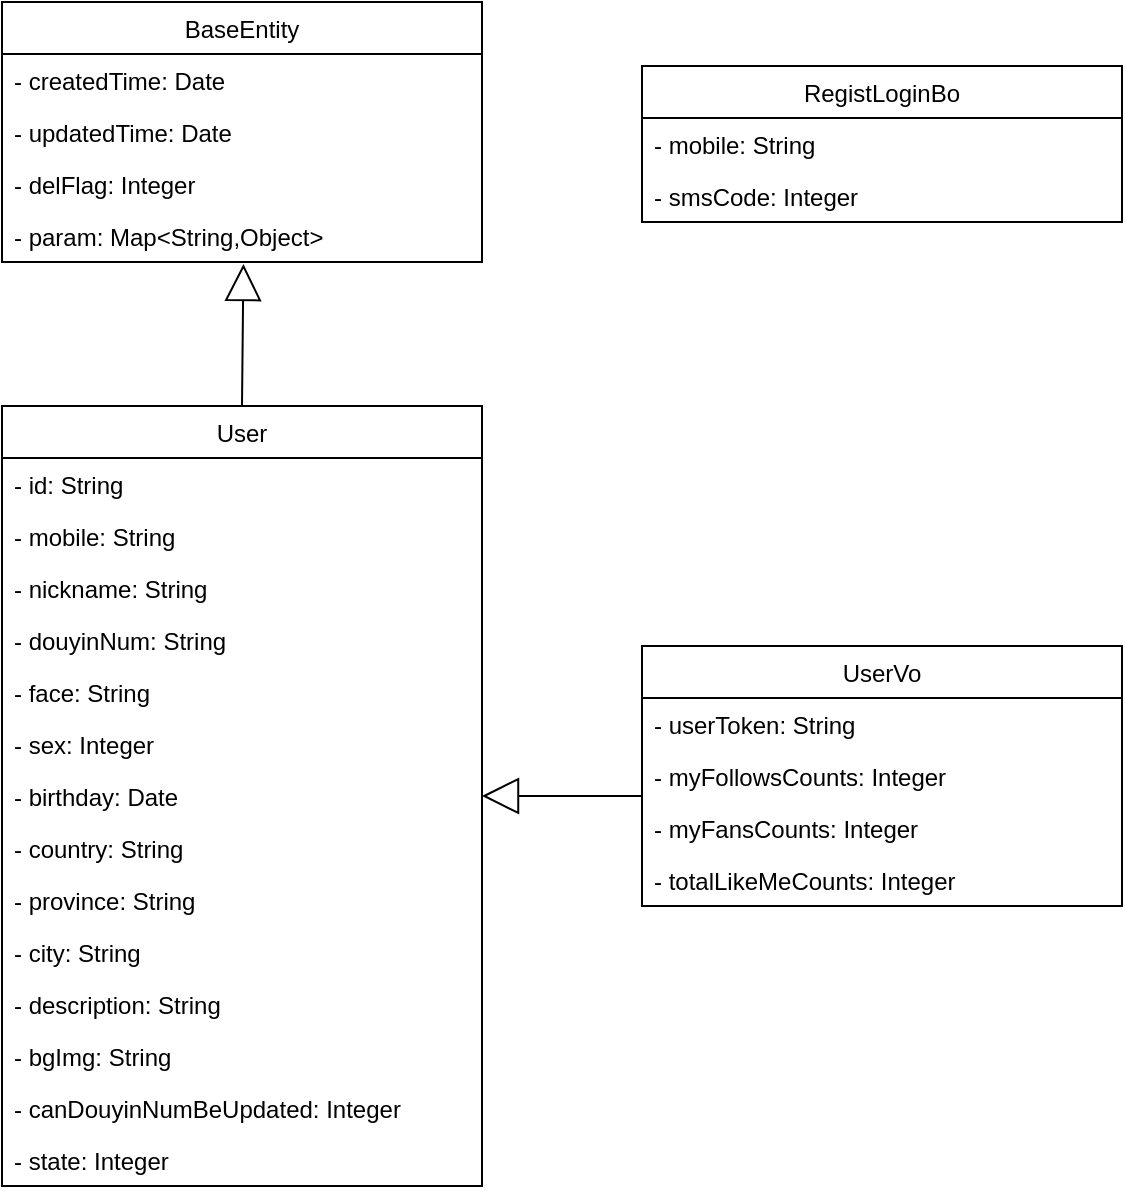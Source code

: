 <mxfile version="20.8.16" type="device" pages="5"><diagram id="6trnKQvndTgTQiXVwocp" name="用户业务模块"><mxGraphModel dx="1036" dy="614" grid="1" gridSize="10" guides="1" tooltips="1" connect="1" arrows="1" fold="1" page="1" pageScale="1" pageWidth="827" pageHeight="1169" math="0" shadow="0"><root><mxCell id="0"/><mxCell id="1" parent="0"/><mxCell id="DoYbatW7ROCuBwXOP-1V-2" value="BaseEntity" style="swimlane;fontStyle=0;childLayout=stackLayout;horizontal=1;startSize=26;fillColor=none;horizontalStack=0;resizeParent=1;resizeParentMax=0;resizeLast=0;collapsible=1;marginBottom=0;" parent="1" vertex="1"><mxGeometry x="120" y="38" width="240" height="130" as="geometry"/></mxCell><mxCell id="DoYbatW7ROCuBwXOP-1V-3" value="- createdTime: Date" style="text;strokeColor=none;fillColor=none;align=left;verticalAlign=top;spacingLeft=4;spacingRight=4;overflow=hidden;rotatable=0;points=[[0,0.5],[1,0.5]];portConstraint=eastwest;" parent="DoYbatW7ROCuBwXOP-1V-2" vertex="1"><mxGeometry y="26" width="240" height="26" as="geometry"/></mxCell><mxCell id="DoYbatW7ROCuBwXOP-1V-4" value="- updatedTime: Date" style="text;strokeColor=none;fillColor=none;align=left;verticalAlign=top;spacingLeft=4;spacingRight=4;overflow=hidden;rotatable=0;points=[[0,0.5],[1,0.5]];portConstraint=eastwest;" parent="DoYbatW7ROCuBwXOP-1V-2" vertex="1"><mxGeometry y="52" width="240" height="26" as="geometry"/></mxCell><mxCell id="DoYbatW7ROCuBwXOP-1V-7" value="- delFlag: Integer" style="text;strokeColor=none;fillColor=none;align=left;verticalAlign=top;spacingLeft=4;spacingRight=4;overflow=hidden;rotatable=0;points=[[0,0.5],[1,0.5]];portConstraint=eastwest;" parent="DoYbatW7ROCuBwXOP-1V-2" vertex="1"><mxGeometry y="78" width="240" height="26" as="geometry"/></mxCell><mxCell id="DoYbatW7ROCuBwXOP-1V-5" value="- param: Map&lt;String,Object&gt;" style="text;strokeColor=none;fillColor=none;align=left;verticalAlign=top;spacingLeft=4;spacingRight=4;overflow=hidden;rotatable=0;points=[[0,0.5],[1,0.5]];portConstraint=eastwest;" parent="DoYbatW7ROCuBwXOP-1V-2" vertex="1"><mxGeometry y="104" width="240" height="26" as="geometry"/></mxCell><mxCell id="DoYbatW7ROCuBwXOP-1V-12" value="User" style="swimlane;fontStyle=0;childLayout=stackLayout;horizontal=1;startSize=26;fillColor=none;horizontalStack=0;resizeParent=1;resizeParentMax=0;resizeLast=0;collapsible=1;marginBottom=0;" parent="1" vertex="1"><mxGeometry x="120" y="240" width="240" height="390" as="geometry"/></mxCell><mxCell id="DoYbatW7ROCuBwXOP-1V-13" value="- id: String" style="text;strokeColor=none;fillColor=none;align=left;verticalAlign=top;spacingLeft=4;spacingRight=4;overflow=hidden;rotatable=0;points=[[0,0.5],[1,0.5]];portConstraint=eastwest;" parent="DoYbatW7ROCuBwXOP-1V-12" vertex="1"><mxGeometry y="26" width="240" height="26" as="geometry"/></mxCell><mxCell id="DoYbatW7ROCuBwXOP-1V-14" value="- mobile: String" style="text;strokeColor=none;fillColor=none;align=left;verticalAlign=top;spacingLeft=4;spacingRight=4;overflow=hidden;rotatable=0;points=[[0,0.5],[1,0.5]];portConstraint=eastwest;" parent="DoYbatW7ROCuBwXOP-1V-12" vertex="1"><mxGeometry y="52" width="240" height="26" as="geometry"/></mxCell><mxCell id="DoYbatW7ROCuBwXOP-1V-15" value="- nickname: String" style="text;strokeColor=none;fillColor=none;align=left;verticalAlign=top;spacingLeft=4;spacingRight=4;overflow=hidden;rotatable=0;points=[[0,0.5],[1,0.5]];portConstraint=eastwest;" parent="DoYbatW7ROCuBwXOP-1V-12" vertex="1"><mxGeometry y="78" width="240" height="26" as="geometry"/></mxCell><mxCell id="DoYbatW7ROCuBwXOP-1V-17" value="- douyinNum: String" style="text;strokeColor=none;fillColor=none;align=left;verticalAlign=top;spacingLeft=4;spacingRight=4;overflow=hidden;rotatable=0;points=[[0,0.5],[1,0.5]];portConstraint=eastwest;" parent="DoYbatW7ROCuBwXOP-1V-12" vertex="1"><mxGeometry y="104" width="240" height="26" as="geometry"/></mxCell><mxCell id="DoYbatW7ROCuBwXOP-1V-18" value="- face: String" style="text;strokeColor=none;fillColor=none;align=left;verticalAlign=top;spacingLeft=4;spacingRight=4;overflow=hidden;rotatable=0;points=[[0,0.5],[1,0.5]];portConstraint=eastwest;" parent="DoYbatW7ROCuBwXOP-1V-12" vertex="1"><mxGeometry y="130" width="240" height="26" as="geometry"/></mxCell><mxCell id="DoYbatW7ROCuBwXOP-1V-19" value="- sex: Integer" style="text;strokeColor=none;fillColor=none;align=left;verticalAlign=top;spacingLeft=4;spacingRight=4;overflow=hidden;rotatable=0;points=[[0,0.5],[1,0.5]];portConstraint=eastwest;" parent="DoYbatW7ROCuBwXOP-1V-12" vertex="1"><mxGeometry y="156" width="240" height="26" as="geometry"/></mxCell><mxCell id="DoYbatW7ROCuBwXOP-1V-16" value="- birthday: Date" style="text;strokeColor=none;fillColor=none;align=left;verticalAlign=top;spacingLeft=4;spacingRight=4;overflow=hidden;rotatable=0;points=[[0,0.5],[1,0.5]];portConstraint=eastwest;" parent="DoYbatW7ROCuBwXOP-1V-12" vertex="1"><mxGeometry y="182" width="240" height="26" as="geometry"/></mxCell><mxCell id="DoYbatW7ROCuBwXOP-1V-20" value="- country: String" style="text;strokeColor=none;fillColor=none;align=left;verticalAlign=top;spacingLeft=4;spacingRight=4;overflow=hidden;rotatable=0;points=[[0,0.5],[1,0.5]];portConstraint=eastwest;" parent="DoYbatW7ROCuBwXOP-1V-12" vertex="1"><mxGeometry y="208" width="240" height="26" as="geometry"/></mxCell><mxCell id="DoYbatW7ROCuBwXOP-1V-21" value="- province: String" style="text;strokeColor=none;fillColor=none;align=left;verticalAlign=top;spacingLeft=4;spacingRight=4;overflow=hidden;rotatable=0;points=[[0,0.5],[1,0.5]];portConstraint=eastwest;" parent="DoYbatW7ROCuBwXOP-1V-12" vertex="1"><mxGeometry y="234" width="240" height="26" as="geometry"/></mxCell><mxCell id="DoYbatW7ROCuBwXOP-1V-22" value="- city: String" style="text;strokeColor=none;fillColor=none;align=left;verticalAlign=top;spacingLeft=4;spacingRight=4;overflow=hidden;rotatable=0;points=[[0,0.5],[1,0.5]];portConstraint=eastwest;" parent="DoYbatW7ROCuBwXOP-1V-12" vertex="1"><mxGeometry y="260" width="240" height="26" as="geometry"/></mxCell><mxCell id="DoYbatW7ROCuBwXOP-1V-23" value="- description: String" style="text;strokeColor=none;fillColor=none;align=left;verticalAlign=top;spacingLeft=4;spacingRight=4;overflow=hidden;rotatable=0;points=[[0,0.5],[1,0.5]];portConstraint=eastwest;" parent="DoYbatW7ROCuBwXOP-1V-12" vertex="1"><mxGeometry y="286" width="240" height="26" as="geometry"/></mxCell><mxCell id="DoYbatW7ROCuBwXOP-1V-24" value="- bgImg: String" style="text;strokeColor=none;fillColor=none;align=left;verticalAlign=top;spacingLeft=4;spacingRight=4;overflow=hidden;rotatable=0;points=[[0,0.5],[1,0.5]];portConstraint=eastwest;" parent="DoYbatW7ROCuBwXOP-1V-12" vertex="1"><mxGeometry y="312" width="240" height="26" as="geometry"/></mxCell><mxCell id="DoYbatW7ROCuBwXOP-1V-25" value="- canDouyinNumBeUpdated: Integer" style="text;strokeColor=none;fillColor=none;align=left;verticalAlign=top;spacingLeft=4;spacingRight=4;overflow=hidden;rotatable=0;points=[[0,0.5],[1,0.5]];portConstraint=eastwest;" parent="DoYbatW7ROCuBwXOP-1V-12" vertex="1"><mxGeometry y="338" width="240" height="26" as="geometry"/></mxCell><mxCell id="DoYbatW7ROCuBwXOP-1V-26" value="- state: Integer" style="text;strokeColor=none;fillColor=none;align=left;verticalAlign=top;spacingLeft=4;spacingRight=4;overflow=hidden;rotatable=0;points=[[0,0.5],[1,0.5]];portConstraint=eastwest;" parent="DoYbatW7ROCuBwXOP-1V-12" vertex="1"><mxGeometry y="364" width="240" height="26" as="geometry"/></mxCell><mxCell id="DoYbatW7ROCuBwXOP-1V-27" value="" style="endArrow=block;endSize=16;endFill=0;html=1;rounded=0;exitX=0.5;exitY=0;exitDx=0;exitDy=0;entryX=0.503;entryY=1.038;entryDx=0;entryDy=0;entryPerimeter=0;" parent="1" source="DoYbatW7ROCuBwXOP-1V-12" target="DoYbatW7ROCuBwXOP-1V-5" edge="1"><mxGeometry width="160" relative="1" as="geometry"><mxPoint x="370" y="230" as="sourcePoint"/><mxPoint x="240" y="200" as="targetPoint"/></mxGeometry></mxCell><mxCell id="DoYbatW7ROCuBwXOP-1V-29" value="UserVo" style="swimlane;fontStyle=0;childLayout=stackLayout;horizontal=1;startSize=26;fillColor=none;horizontalStack=0;resizeParent=1;resizeParentMax=0;resizeLast=0;collapsible=1;marginBottom=0;" parent="1" vertex="1"><mxGeometry x="440" y="360" width="240" height="130" as="geometry"/></mxCell><mxCell id="DoYbatW7ROCuBwXOP-1V-30" value="- userToken: String" style="text;strokeColor=none;fillColor=none;align=left;verticalAlign=top;spacingLeft=4;spacingRight=4;overflow=hidden;rotatable=0;points=[[0,0.5],[1,0.5]];portConstraint=eastwest;" parent="DoYbatW7ROCuBwXOP-1V-29" vertex="1"><mxGeometry y="26" width="240" height="26" as="geometry"/></mxCell><mxCell id="DoYbatW7ROCuBwXOP-1V-34" value="- myFollowsCounts: Integer" style="text;strokeColor=none;fillColor=none;align=left;verticalAlign=top;spacingLeft=4;spacingRight=4;overflow=hidden;rotatable=0;points=[[0,0.5],[1,0.5]];portConstraint=eastwest;" parent="DoYbatW7ROCuBwXOP-1V-29" vertex="1"><mxGeometry y="52" width="240" height="26" as="geometry"/></mxCell><mxCell id="DoYbatW7ROCuBwXOP-1V-31" value="- myFansCounts: Integer" style="text;strokeColor=none;fillColor=none;align=left;verticalAlign=top;spacingLeft=4;spacingRight=4;overflow=hidden;rotatable=0;points=[[0,0.5],[1,0.5]];portConstraint=eastwest;" parent="DoYbatW7ROCuBwXOP-1V-29" vertex="1"><mxGeometry y="78" width="240" height="26" as="geometry"/></mxCell><mxCell id="DoYbatW7ROCuBwXOP-1V-35" value="- totalLikeMeCounts: Integer" style="text;strokeColor=none;fillColor=none;align=left;verticalAlign=top;spacingLeft=4;spacingRight=4;overflow=hidden;rotatable=0;points=[[0,0.5],[1,0.5]];portConstraint=eastwest;" parent="DoYbatW7ROCuBwXOP-1V-29" vertex="1"><mxGeometry y="104" width="240" height="26" as="geometry"/></mxCell><mxCell id="DoYbatW7ROCuBwXOP-1V-36" value="" style="endArrow=block;endSize=16;endFill=0;html=1;rounded=0;entryX=1;entryY=0.5;entryDx=0;entryDy=0;" parent="1" target="DoYbatW7ROCuBwXOP-1V-16" edge="1"><mxGeometry width="160" relative="1" as="geometry"><mxPoint x="440" y="435" as="sourcePoint"/><mxPoint x="250.72" y="170.988" as="targetPoint"/></mxGeometry></mxCell><mxCell id="DoYbatW7ROCuBwXOP-1V-37" value="RegistLoginBo" style="swimlane;fontStyle=0;childLayout=stackLayout;horizontal=1;startSize=26;fillColor=none;horizontalStack=0;resizeParent=1;resizeParentMax=0;resizeLast=0;collapsible=1;marginBottom=0;" parent="1" vertex="1"><mxGeometry x="440" y="70" width="240" height="78" as="geometry"/></mxCell><mxCell id="DoYbatW7ROCuBwXOP-1V-38" value="- mobile: String" style="text;strokeColor=none;fillColor=none;align=left;verticalAlign=top;spacingLeft=4;spacingRight=4;overflow=hidden;rotatable=0;points=[[0,0.5],[1,0.5]];portConstraint=eastwest;" parent="DoYbatW7ROCuBwXOP-1V-37" vertex="1"><mxGeometry y="26" width="240" height="26" as="geometry"/></mxCell><mxCell id="DoYbatW7ROCuBwXOP-1V-39" value="- smsCode: Integer" style="text;strokeColor=none;fillColor=none;align=left;verticalAlign=top;spacingLeft=4;spacingRight=4;overflow=hidden;rotatable=0;points=[[0,0.5],[1,0.5]];portConstraint=eastwest;" parent="DoYbatW7ROCuBwXOP-1V-37" vertex="1"><mxGeometry y="52" width="240" height="26" as="geometry"/></mxCell></root></mxGraphModel></diagram><diagram id="sjwNmpAi6h-d8uwdI7KK" name="短视频业务模块"><mxGraphModel dx="1036" dy="614" grid="1" gridSize="10" guides="1" tooltips="1" connect="1" arrows="1" fold="1" page="1" pageScale="1" pageWidth="827" pageHeight="1169" math="0" shadow="0"><root><mxCell id="0"/><mxCell id="1" parent="0"/><mxCell id="6IxFLl8UQOMOgzFqO6AW-1" value="BaseEntity" style="swimlane;fontStyle=0;childLayout=stackLayout;horizontal=1;startSize=26;fillColor=none;horizontalStack=0;resizeParent=1;resizeParentMax=0;resizeLast=0;collapsible=1;marginBottom=0;" vertex="1" parent="1"><mxGeometry x="120" y="80" width="240" height="130" as="geometry"/></mxCell><mxCell id="6IxFLl8UQOMOgzFqO6AW-2" value="- createdTime: Date" style="text;strokeColor=none;fillColor=none;align=left;verticalAlign=top;spacingLeft=4;spacingRight=4;overflow=hidden;rotatable=0;points=[[0,0.5],[1,0.5]];portConstraint=eastwest;" vertex="1" parent="6IxFLl8UQOMOgzFqO6AW-1"><mxGeometry y="26" width="240" height="26" as="geometry"/></mxCell><mxCell id="6IxFLl8UQOMOgzFqO6AW-3" value="- updatedTime: Date" style="text;strokeColor=none;fillColor=none;align=left;verticalAlign=top;spacingLeft=4;spacingRight=4;overflow=hidden;rotatable=0;points=[[0,0.5],[1,0.5]];portConstraint=eastwest;" vertex="1" parent="6IxFLl8UQOMOgzFqO6AW-1"><mxGeometry y="52" width="240" height="26" as="geometry"/></mxCell><mxCell id="6IxFLl8UQOMOgzFqO6AW-4" value="- delFlag: Integer" style="text;strokeColor=none;fillColor=none;align=left;verticalAlign=top;spacingLeft=4;spacingRight=4;overflow=hidden;rotatable=0;points=[[0,0.5],[1,0.5]];portConstraint=eastwest;" vertex="1" parent="6IxFLl8UQOMOgzFqO6AW-1"><mxGeometry y="78" width="240" height="26" as="geometry"/></mxCell><mxCell id="6IxFLl8UQOMOgzFqO6AW-5" value="- param: Map&lt;String,Object&gt;" style="text;strokeColor=none;fillColor=none;align=left;verticalAlign=top;spacingLeft=4;spacingRight=4;overflow=hidden;rotatable=0;points=[[0,0.5],[1,0.5]];portConstraint=eastwest;" vertex="1" parent="6IxFLl8UQOMOgzFqO6AW-1"><mxGeometry y="104" width="240" height="26" as="geometry"/></mxCell><mxCell id="mhapu47ZIC7yBXGLXR6W-1" value="Vlog" style="swimlane;fontStyle=0;childLayout=stackLayout;horizontal=1;startSize=26;fillColor=none;horizontalStack=0;resizeParent=1;resizeParentMax=0;resizeLast=0;collapsible=1;marginBottom=0;" vertex="1" parent="1"><mxGeometry x="120" y="276" width="240" height="312" as="geometry"/></mxCell><mxCell id="mhapu47ZIC7yBXGLXR6W-2" value="- id: String" style="text;strokeColor=none;fillColor=none;align=left;verticalAlign=top;spacingLeft=4;spacingRight=4;overflow=hidden;rotatable=0;points=[[0,0.5],[1,0.5]];portConstraint=eastwest;" vertex="1" parent="mhapu47ZIC7yBXGLXR6W-1"><mxGeometry y="26" width="240" height="26" as="geometry"/></mxCell><mxCell id="mhapu47ZIC7yBXGLXR6W-3" value="- vlogerId: String" style="text;strokeColor=none;fillColor=none;align=left;verticalAlign=top;spacingLeft=4;spacingRight=4;overflow=hidden;rotatable=0;points=[[0,0.5],[1,0.5]];portConstraint=eastwest;" vertex="1" parent="mhapu47ZIC7yBXGLXR6W-1"><mxGeometry y="52" width="240" height="26" as="geometry"/></mxCell><mxCell id="mhapu47ZIC7yBXGLXR6W-4" value="- url: String" style="text;strokeColor=none;fillColor=none;align=left;verticalAlign=top;spacingLeft=4;spacingRight=4;overflow=hidden;rotatable=0;points=[[0,0.5],[1,0.5]];portConstraint=eastwest;" vertex="1" parent="mhapu47ZIC7yBXGLXR6W-1"><mxGeometry y="78" width="240" height="26" as="geometry"/></mxCell><mxCell id="mhapu47ZIC7yBXGLXR6W-5" value="- cover: String" style="text;strokeColor=none;fillColor=none;align=left;verticalAlign=top;spacingLeft=4;spacingRight=4;overflow=hidden;rotatable=0;points=[[0,0.5],[1,0.5]];portConstraint=eastwest;" vertex="1" parent="mhapu47ZIC7yBXGLXR6W-1"><mxGeometry y="104" width="240" height="26" as="geometry"/></mxCell><mxCell id="mhapu47ZIC7yBXGLXR6W-6" value="- title: String" style="text;strokeColor=none;fillColor=none;align=left;verticalAlign=top;spacingLeft=4;spacingRight=4;overflow=hidden;rotatable=0;points=[[0,0.5],[1,0.5]];portConstraint=eastwest;" vertex="1" parent="mhapu47ZIC7yBXGLXR6W-1"><mxGeometry y="130" width="240" height="26" as="geometry"/></mxCell><mxCell id="mhapu47ZIC7yBXGLXR6W-7" value="- width: Integer" style="text;strokeColor=none;fillColor=none;align=left;verticalAlign=top;spacingLeft=4;spacingRight=4;overflow=hidden;rotatable=0;points=[[0,0.5],[1,0.5]];portConstraint=eastwest;" vertex="1" parent="mhapu47ZIC7yBXGLXR6W-1"><mxGeometry y="156" width="240" height="26" as="geometry"/></mxCell><mxCell id="mhapu47ZIC7yBXGLXR6W-8" value="- height: Integer" style="text;strokeColor=none;fillColor=none;align=left;verticalAlign=top;spacingLeft=4;spacingRight=4;overflow=hidden;rotatable=0;points=[[0,0.5],[1,0.5]];portConstraint=eastwest;" vertex="1" parent="mhapu47ZIC7yBXGLXR6W-1"><mxGeometry y="182" width="240" height="26" as="geometry"/></mxCell><mxCell id="mhapu47ZIC7yBXGLXR6W-9" value="- likeCounts: Integer" style="text;strokeColor=none;fillColor=none;align=left;verticalAlign=top;spacingLeft=4;spacingRight=4;overflow=hidden;rotatable=0;points=[[0,0.5],[1,0.5]];portConstraint=eastwest;" vertex="1" parent="mhapu47ZIC7yBXGLXR6W-1"><mxGeometry y="208" width="240" height="26" as="geometry"/></mxCell><mxCell id="mhapu47ZIC7yBXGLXR6W-10" value="- commentsCounts: Integer" style="text;strokeColor=none;fillColor=none;align=left;verticalAlign=top;spacingLeft=4;spacingRight=4;overflow=hidden;rotatable=0;points=[[0,0.5],[1,0.5]];portConstraint=eastwest;" vertex="1" parent="mhapu47ZIC7yBXGLXR6W-1"><mxGeometry y="234" width="240" height="26" as="geometry"/></mxCell><mxCell id="mhapu47ZIC7yBXGLXR6W-11" value="- isPrivate: Integer" style="text;strokeColor=none;fillColor=none;align=left;verticalAlign=top;spacingLeft=4;spacingRight=4;overflow=hidden;rotatable=0;points=[[0,0.5],[1,0.5]];portConstraint=eastwest;" vertex="1" parent="mhapu47ZIC7yBXGLXR6W-1"><mxGeometry y="260" width="240" height="26" as="geometry"/></mxCell><mxCell id="mhapu47ZIC7yBXGLXR6W-15" value="- state: Integer" style="text;strokeColor=none;fillColor=none;align=left;verticalAlign=top;spacingLeft=4;spacingRight=4;overflow=hidden;rotatable=0;points=[[0,0.5],[1,0.5]];portConstraint=eastwest;" vertex="1" parent="mhapu47ZIC7yBXGLXR6W-1"><mxGeometry y="286" width="240" height="26" as="geometry"/></mxCell><mxCell id="Cz3eQqgQfN_6u40G0FEY-1" value="MyLikedVlog" style="swimlane;fontStyle=0;childLayout=stackLayout;horizontal=1;startSize=26;fillColor=none;horizontalStack=0;resizeParent=1;resizeParentMax=0;resizeLast=0;collapsible=1;marginBottom=0;" vertex="1" parent="1"><mxGeometry x="440" y="80" width="240" height="104" as="geometry"/></mxCell><mxCell id="Cz3eQqgQfN_6u40G0FEY-2" value="- id: String" style="text;strokeColor=none;fillColor=none;align=left;verticalAlign=top;spacingLeft=4;spacingRight=4;overflow=hidden;rotatable=0;points=[[0,0.5],[1,0.5]];portConstraint=eastwest;" vertex="1" parent="Cz3eQqgQfN_6u40G0FEY-1"><mxGeometry y="26" width="240" height="26" as="geometry"/></mxCell><mxCell id="Cz3eQqgQfN_6u40G0FEY-3" value="- userId: String" style="text;strokeColor=none;fillColor=none;align=left;verticalAlign=top;spacingLeft=4;spacingRight=4;overflow=hidden;rotatable=0;points=[[0,0.5],[1,0.5]];portConstraint=eastwest;" vertex="1" parent="Cz3eQqgQfN_6u40G0FEY-1"><mxGeometry y="52" width="240" height="26" as="geometry"/></mxCell><mxCell id="Cz3eQqgQfN_6u40G0FEY-4" value="- vlogId: String" style="text;strokeColor=none;fillColor=none;align=left;verticalAlign=top;spacingLeft=4;spacingRight=4;overflow=hidden;rotatable=0;points=[[0,0.5],[1,0.5]];portConstraint=eastwest;" vertex="1" parent="Cz3eQqgQfN_6u40G0FEY-1"><mxGeometry y="78" width="240" height="26" as="geometry"/></mxCell><mxCell id="Cz3eQqgQfN_6u40G0FEY-6" value="VlogVo" style="swimlane;fontStyle=0;childLayout=stackLayout;horizontal=1;startSize=26;fillColor=none;horizontalStack=0;resizeParent=1;resizeParentMax=0;resizeLast=0;collapsible=1;marginBottom=0;" vertex="1" parent="1"><mxGeometry x="440" y="432" width="240" height="156" as="geometry"/></mxCell><mxCell id="Cz3eQqgQfN_6u40G0FEY-8" value="- vlogerFace: String" style="text;strokeColor=none;fillColor=none;align=left;verticalAlign=top;spacingLeft=4;spacingRight=4;overflow=hidden;rotatable=0;points=[[0,0.5],[1,0.5]];portConstraint=eastwest;" vertex="1" parent="Cz3eQqgQfN_6u40G0FEY-6"><mxGeometry y="26" width="240" height="26" as="geometry"/></mxCell><mxCell id="Cz3eQqgQfN_6u40G0FEY-19" value="- vlogerName: String" style="text;strokeColor=none;fillColor=none;align=left;verticalAlign=top;spacingLeft=4;spacingRight=4;overflow=hidden;rotatable=0;points=[[0,0.5],[1,0.5]];portConstraint=eastwest;" vertex="1" parent="Cz3eQqgQfN_6u40G0FEY-6"><mxGeometry y="52" width="240" height="26" as="geometry"/></mxCell><mxCell id="Cz3eQqgQfN_6u40G0FEY-18" value="- isPlay: boolean" style="text;strokeColor=none;fillColor=none;align=left;verticalAlign=top;spacingLeft=4;spacingRight=4;overflow=hidden;rotatable=0;points=[[0,0.5],[1,0.5]];portConstraint=eastwest;" vertex="1" parent="Cz3eQqgQfN_6u40G0FEY-6"><mxGeometry y="78" width="240" height="26" as="geometry"/></mxCell><mxCell id="Cz3eQqgQfN_6u40G0FEY-20" value="- doIFollowVloger: boolean" style="text;strokeColor=none;fillColor=none;align=left;verticalAlign=top;spacingLeft=4;spacingRight=4;overflow=hidden;rotatable=0;points=[[0,0.5],[1,0.5]];portConstraint=eastwest;" vertex="1" parent="Cz3eQqgQfN_6u40G0FEY-6"><mxGeometry y="104" width="240" height="26" as="geometry"/></mxCell><mxCell id="Cz3eQqgQfN_6u40G0FEY-21" value="- doILikeThisVlog: boolean" style="text;strokeColor=none;fillColor=none;align=left;verticalAlign=top;spacingLeft=4;spacingRight=4;overflow=hidden;rotatable=0;points=[[0,0.5],[1,0.5]];portConstraint=eastwest;" vertex="1" parent="Cz3eQqgQfN_6u40G0FEY-6"><mxGeometry y="130" width="240" height="26" as="geometry"/></mxCell><mxCell id="Cz3eQqgQfN_6u40G0FEY-22" value="VlogerVo" style="swimlane;fontStyle=0;childLayout=stackLayout;horizontal=1;startSize=26;fillColor=none;horizontalStack=0;resizeParent=1;resizeParentMax=0;resizeLast=0;collapsible=1;marginBottom=0;" vertex="1" parent="1"><mxGeometry x="440" y="282" width="240" height="130" as="geometry"/></mxCell><mxCell id="Cz3eQqgQfN_6u40G0FEY-23" value="- vlogerId: String" style="text;strokeColor=none;fillColor=none;align=left;verticalAlign=top;spacingLeft=4;spacingRight=4;overflow=hidden;rotatable=0;points=[[0,0.5],[1,0.5]];portConstraint=eastwest;" vertex="1" parent="Cz3eQqgQfN_6u40G0FEY-22"><mxGeometry y="26" width="240" height="26" as="geometry"/></mxCell><mxCell id="Cz3eQqgQfN_6u40G0FEY-24" value="- nickname: String" style="text;strokeColor=none;fillColor=none;align=left;verticalAlign=top;spacingLeft=4;spacingRight=4;overflow=hidden;rotatable=0;points=[[0,0.5],[1,0.5]];portConstraint=eastwest;" vertex="1" parent="Cz3eQqgQfN_6u40G0FEY-22"><mxGeometry y="52" width="240" height="26" as="geometry"/></mxCell><mxCell id="Cz3eQqgQfN_6u40G0FEY-25" value="- face: String" style="text;strokeColor=none;fillColor=none;align=left;verticalAlign=top;spacingLeft=4;spacingRight=4;overflow=hidden;rotatable=0;points=[[0,0.5],[1,0.5]];portConstraint=eastwest;" vertex="1" parent="Cz3eQqgQfN_6u40G0FEY-22"><mxGeometry y="78" width="240" height="26" as="geometry"/></mxCell><mxCell id="Cz3eQqgQfN_6u40G0FEY-26" value="- isFollowed: boolean" style="text;strokeColor=none;fillColor=none;align=left;verticalAlign=top;spacingLeft=4;spacingRight=4;overflow=hidden;rotatable=0;points=[[0,0.5],[1,0.5]];portConstraint=eastwest;" vertex="1" parent="Cz3eQqgQfN_6u40G0FEY-22"><mxGeometry y="104" width="240" height="26" as="geometry"/></mxCell><mxCell id="Cz3eQqgQfN_6u40G0FEY-28" value="VlogUploadVo" style="swimlane;fontStyle=0;childLayout=stackLayout;horizontal=1;startSize=26;fillColor=none;horizontalStack=0;resizeParent=1;resizeParentMax=0;resizeLast=0;collapsible=1;marginBottom=0;" vertex="1" parent="1"><mxGeometry x="440" y="192" width="240" height="78" as="geometry"/></mxCell><mxCell id="Cz3eQqgQfN_6u40G0FEY-30" value="- videoPath: String" style="text;strokeColor=none;fillColor=none;align=left;verticalAlign=top;spacingLeft=4;spacingRight=4;overflow=hidden;rotatable=0;points=[[0,0.5],[1,0.5]];portConstraint=eastwest;" vertex="1" parent="Cz3eQqgQfN_6u40G0FEY-28"><mxGeometry y="26" width="240" height="26" as="geometry"/></mxCell><mxCell id="Cz3eQqgQfN_6u40G0FEY-31" value="- coverPath: String" style="text;strokeColor=none;fillColor=none;align=left;verticalAlign=top;spacingLeft=4;spacingRight=4;overflow=hidden;rotatable=0;points=[[0,0.5],[1,0.5]];portConstraint=eastwest;" vertex="1" parent="Cz3eQqgQfN_6u40G0FEY-28"><mxGeometry y="52" width="240" height="26" as="geometry"/></mxCell><mxCell id="Cz3eQqgQfN_6u40G0FEY-32" value="" style="endArrow=block;endSize=16;endFill=0;html=1;rounded=0;exitX=0.5;exitY=0;exitDx=0;exitDy=0;" edge="1" parent="1" source="mhapu47ZIC7yBXGLXR6W-1"><mxGeometry width="160" relative="1" as="geometry"><mxPoint x="150" y="632" as="sourcePoint"/><mxPoint x="240" y="212" as="targetPoint"/></mxGeometry></mxCell><mxCell id="Cz3eQqgQfN_6u40G0FEY-33" value="" style="endArrow=block;endSize=16;endFill=0;html=1;rounded=0;exitX=0;exitY=0.5;exitDx=0;exitDy=0;entryX=1;entryY=0.5;entryDx=0;entryDy=0;" edge="1" parent="1" source="Cz3eQqgQfN_6u40G0FEY-18" target="mhapu47ZIC7yBXGLXR6W-10"><mxGeometry width="160" relative="1" as="geometry"><mxPoint x="250" y="286" as="sourcePoint"/><mxPoint x="250" y="222" as="targetPoint"/></mxGeometry></mxCell></root></mxGraphModel></diagram><diagram id="yxXmnOj3aEWQCRdLgtxR" name="粉丝业务模块"><mxGraphModel dx="1036" dy="614" grid="1" gridSize="10" guides="1" tooltips="1" connect="1" arrows="1" fold="1" page="1" pageScale="1" pageWidth="827" pageHeight="1169" math="0" shadow="0"><root><mxCell id="0"/><mxCell id="1" parent="0"/><mxCell id="bIQCHmjxroVuy2wnsPht-1" value="Fans" style="swimlane;fontStyle=0;childLayout=stackLayout;horizontal=1;startSize=26;fillColor=none;horizontalStack=0;resizeParent=1;resizeParentMax=0;resizeLast=0;collapsible=1;marginBottom=0;" vertex="1" parent="1"><mxGeometry x="120" y="200" width="240" height="130" as="geometry"/></mxCell><mxCell id="bIQCHmjxroVuy2wnsPht-2" value="- id: String" style="text;strokeColor=none;fillColor=none;align=left;verticalAlign=top;spacingLeft=4;spacingRight=4;overflow=hidden;rotatable=0;points=[[0,0.5],[1,0.5]];portConstraint=eastwest;" vertex="1" parent="bIQCHmjxroVuy2wnsPht-1"><mxGeometry y="26" width="240" height="26" as="geometry"/></mxCell><mxCell id="bIQCHmjxroVuy2wnsPht-3" value="- vlogerId: String" style="text;strokeColor=none;fillColor=none;align=left;verticalAlign=top;spacingLeft=4;spacingRight=4;overflow=hidden;rotatable=0;points=[[0,0.5],[1,0.5]];portConstraint=eastwest;" vertex="1" parent="bIQCHmjxroVuy2wnsPht-1"><mxGeometry y="52" width="240" height="26" as="geometry"/></mxCell><mxCell id="bIQCHmjxroVuy2wnsPht-4" value="- fanId: String" style="text;strokeColor=none;fillColor=none;align=left;verticalAlign=top;spacingLeft=4;spacingRight=4;overflow=hidden;rotatable=0;points=[[0,0.5],[1,0.5]];portConstraint=eastwest;" vertex="1" parent="bIQCHmjxroVuy2wnsPht-1"><mxGeometry y="78" width="240" height="26" as="geometry"/></mxCell><mxCell id="bIQCHmjxroVuy2wnsPht-5" value="- isFanFriendOfMine: Integer" style="text;strokeColor=none;fillColor=none;align=left;verticalAlign=top;spacingLeft=4;spacingRight=4;overflow=hidden;rotatable=0;points=[[0,0.5],[1,0.5]];portConstraint=eastwest;" vertex="1" parent="bIQCHmjxroVuy2wnsPht-1"><mxGeometry y="104" width="240" height="26" as="geometry"/></mxCell><mxCell id="bIQCHmjxroVuy2wnsPht-6" value="FansVo" style="swimlane;fontStyle=0;childLayout=stackLayout;horizontal=1;startSize=26;fillColor=none;horizontalStack=0;resizeParent=1;resizeParentMax=0;resizeLast=0;collapsible=1;marginBottom=0;" vertex="1" parent="1"><mxGeometry x="440" y="200" width="240" height="130" as="geometry"/></mxCell><mxCell id="bIQCHmjxroVuy2wnsPht-7" value="- fanId: String" style="text;strokeColor=none;fillColor=none;align=left;verticalAlign=top;spacingLeft=4;spacingRight=4;overflow=hidden;rotatable=0;points=[[0,0.5],[1,0.5]];portConstraint=eastwest;" vertex="1" parent="bIQCHmjxroVuy2wnsPht-6"><mxGeometry y="26" width="240" height="26" as="geometry"/></mxCell><mxCell id="bIQCHmjxroVuy2wnsPht-8" value="- nickname: String" style="text;strokeColor=none;fillColor=none;align=left;verticalAlign=top;spacingLeft=4;spacingRight=4;overflow=hidden;rotatable=0;points=[[0,0.5],[1,0.5]];portConstraint=eastwest;" vertex="1" parent="bIQCHmjxroVuy2wnsPht-6"><mxGeometry y="52" width="240" height="26" as="geometry"/></mxCell><mxCell id="bIQCHmjxroVuy2wnsPht-9" value="- face: String" style="text;strokeColor=none;fillColor=none;align=left;verticalAlign=top;spacingLeft=4;spacingRight=4;overflow=hidden;rotatable=0;points=[[0,0.5],[1,0.5]];portConstraint=eastwest;" vertex="1" parent="bIQCHmjxroVuy2wnsPht-6"><mxGeometry y="78" width="240" height="26" as="geometry"/></mxCell><mxCell id="bIQCHmjxroVuy2wnsPht-10" value="- isFriend: boolean" style="text;strokeColor=none;fillColor=none;align=left;verticalAlign=top;spacingLeft=4;spacingRight=4;overflow=hidden;rotatable=0;points=[[0,0.5],[1,0.5]];portConstraint=eastwest;" vertex="1" parent="bIQCHmjxroVuy2wnsPht-6"><mxGeometry y="104" width="240" height="26" as="geometry"/></mxCell></root></mxGraphModel></diagram><diagram id="TiRM7t_gNSAcUEFgAnqi" name="评论业务模块"><mxGraphModel dx="1036" dy="614" grid="1" gridSize="10" guides="1" tooltips="1" connect="1" arrows="1" fold="1" page="1" pageScale="1" pageWidth="827" pageHeight="1169" math="0" shadow="0"><root><mxCell id="0"/><mxCell id="1" parent="0"/><mxCell id="qc4tpYo3thyLyMWiVP57-1" value="Comment" style="swimlane;fontStyle=0;childLayout=stackLayout;horizontal=1;startSize=26;fillColor=none;horizontalStack=0;resizeParent=1;resizeParentMax=0;resizeLast=0;collapsible=1;marginBottom=0;" vertex="1" parent="1"><mxGeometry x="160" y="160" width="240" height="234" as="geometry"/></mxCell><mxCell id="qc4tpYo3thyLyMWiVP57-2" value="- id: String" style="text;strokeColor=none;fillColor=none;align=left;verticalAlign=top;spacingLeft=4;spacingRight=4;overflow=hidden;rotatable=0;points=[[0,0.5],[1,0.5]];portConstraint=eastwest;" vertex="1" parent="qc4tpYo3thyLyMWiVP57-1"><mxGeometry y="26" width="240" height="26" as="geometry"/></mxCell><mxCell id="qc4tpYo3thyLyMWiVP57-3" value="- vlogerId: String" style="text;strokeColor=none;fillColor=none;align=left;verticalAlign=top;spacingLeft=4;spacingRight=4;overflow=hidden;rotatable=0;points=[[0,0.5],[1,0.5]];portConstraint=eastwest;" vertex="1" parent="qc4tpYo3thyLyMWiVP57-1"><mxGeometry y="52" width="240" height="26" as="geometry"/></mxCell><mxCell id="qc4tpYo3thyLyMWiVP57-4" value="- vlogId: String" style="text;strokeColor=none;fillColor=none;align=left;verticalAlign=top;spacingLeft=4;spacingRight=4;overflow=hidden;rotatable=0;points=[[0,0.5],[1,0.5]];portConstraint=eastwest;" vertex="1" parent="qc4tpYo3thyLyMWiVP57-1"><mxGeometry y="78" width="240" height="26" as="geometry"/></mxCell><mxCell id="qc4tpYo3thyLyMWiVP57-5" value="- fatherCommentId: String" style="text;strokeColor=none;fillColor=none;align=left;verticalAlign=top;spacingLeft=4;spacingRight=4;overflow=hidden;rotatable=0;points=[[0,0.5],[1,0.5]];portConstraint=eastwest;" vertex="1" parent="qc4tpYo3thyLyMWiVP57-1"><mxGeometry y="104" width="240" height="26" as="geometry"/></mxCell><mxCell id="qc4tpYo3thyLyMWiVP57-6" value="- CommentUserId: String" style="text;strokeColor=none;fillColor=none;align=left;verticalAlign=top;spacingLeft=4;spacingRight=4;overflow=hidden;rotatable=0;points=[[0,0.5],[1,0.5]];portConstraint=eastwest;" vertex="1" parent="qc4tpYo3thyLyMWiVP57-1"><mxGeometry y="130" width="240" height="26" as="geometry"/></mxCell><mxCell id="qc4tpYo3thyLyMWiVP57-7" value="- content: String" style="text;strokeColor=none;fillColor=none;align=left;verticalAlign=top;spacingLeft=4;spacingRight=4;overflow=hidden;rotatable=0;points=[[0,0.5],[1,0.5]];portConstraint=eastwest;" vertex="1" parent="qc4tpYo3thyLyMWiVP57-1"><mxGeometry y="156" width="240" height="26" as="geometry"/></mxCell><mxCell id="qc4tpYo3thyLyMWiVP57-8" value="- likeCounts: Integer" style="text;strokeColor=none;fillColor=none;align=left;verticalAlign=top;spacingLeft=4;spacingRight=4;overflow=hidden;rotatable=0;points=[[0,0.5],[1,0.5]];portConstraint=eastwest;" vertex="1" parent="qc4tpYo3thyLyMWiVP57-1"><mxGeometry y="182" width="240" height="26" as="geometry"/></mxCell><mxCell id="qc4tpYo3thyLyMWiVP57-12" value="- createdTime: Date" style="text;strokeColor=none;fillColor=none;align=left;verticalAlign=top;spacingLeft=4;spacingRight=4;overflow=hidden;rotatable=0;points=[[0,0.5],[1,0.5]];portConstraint=eastwest;" vertex="1" parent="qc4tpYo3thyLyMWiVP57-1"><mxGeometry y="208" width="240" height="26" as="geometry"/></mxCell><mxCell id="qc4tpYo3thyLyMWiVP57-13" value="CommentVo" style="swimlane;fontStyle=0;childLayout=stackLayout;horizontal=1;startSize=26;fillColor=none;horizontalStack=0;resizeParent=1;resizeParentMax=0;resizeLast=0;collapsible=1;marginBottom=0;" vertex="1" parent="1"><mxGeometry x="480" y="200" width="240" height="156" as="geometry"/></mxCell><mxCell id="qc4tpYo3thyLyMWiVP57-17" value="- commentId: String" style="text;strokeColor=none;fillColor=none;align=left;verticalAlign=top;spacingLeft=4;spacingRight=4;overflow=hidden;rotatable=0;points=[[0,0.5],[1,0.5]];portConstraint=eastwest;" vertex="1" parent="qc4tpYo3thyLyMWiVP57-13"><mxGeometry y="26" width="240" height="26" as="geometry"/></mxCell><mxCell id="qc4tpYo3thyLyMWiVP57-18" value="- CommentUserNickname: String" style="text;strokeColor=none;fillColor=none;align=left;verticalAlign=top;spacingLeft=4;spacingRight=4;overflow=hidden;rotatable=0;points=[[0,0.5],[1,0.5]];portConstraint=eastwest;" vertex="1" parent="qc4tpYo3thyLyMWiVP57-13"><mxGeometry y="52" width="240" height="26" as="geometry"/></mxCell><mxCell id="qc4tpYo3thyLyMWiVP57-19" value="- commentUserFace: String" style="text;strokeColor=none;fillColor=none;align=left;verticalAlign=top;spacingLeft=4;spacingRight=4;overflow=hidden;rotatable=0;points=[[0,0.5],[1,0.5]];portConstraint=eastwest;" vertex="1" parent="qc4tpYo3thyLyMWiVP57-13"><mxGeometry y="78" width="240" height="26" as="geometry"/></mxCell><mxCell id="qc4tpYo3thyLyMWiVP57-20" value="- replyedUserNickname: String" style="text;strokeColor=none;fillColor=none;align=left;verticalAlign=top;spacingLeft=4;spacingRight=4;overflow=hidden;rotatable=0;points=[[0,0.5],[1,0.5]];portConstraint=eastwest;" vertex="1" parent="qc4tpYo3thyLyMWiVP57-13"><mxGeometry y="104" width="240" height="26" as="geometry"/></mxCell><mxCell id="qc4tpYo3thyLyMWiVP57-21" value="- isLike: Integer" style="text;strokeColor=none;fillColor=none;align=left;verticalAlign=top;spacingLeft=4;spacingRight=4;overflow=hidden;rotatable=0;points=[[0,0.5],[1,0.5]];portConstraint=eastwest;" vertex="1" parent="qc4tpYo3thyLyMWiVP57-13"><mxGeometry y="130" width="240" height="26" as="geometry"/></mxCell><mxCell id="qc4tpYo3thyLyMWiVP57-22" value="" style="endArrow=block;endSize=16;endFill=0;html=1;rounded=0;entryX=1;entryY=0.5;entryDx=0;entryDy=0;exitX=-0.01;exitY=0.946;exitDx=0;exitDy=0;exitPerimeter=0;" edge="1" parent="1" source="qc4tpYo3thyLyMWiVP57-18" target="qc4tpYo3thyLyMWiVP57-5"><mxGeometry width="160" relative="1" as="geometry"><mxPoint x="210" y="550" as="sourcePoint"/><mxPoint x="370" y="550" as="targetPoint"/></mxGeometry></mxCell></root></mxGraphModel></diagram><diagram id="ZafUe9vPj4NHmah77o2t" name="消息业务模块"><mxGraphModel dx="1036" dy="614" grid="1" gridSize="10" guides="1" tooltips="1" connect="1" arrows="1" fold="1" page="1" pageScale="1" pageWidth="827" pageHeight="1169" math="0" shadow="0"><root><mxCell id="0"/><mxCell id="1" parent="0"/><mxCell id="kcWACNZYscfKM3aCWjEt-1" value="MessageMo" style="swimlane;fontStyle=0;childLayout=stackLayout;horizontal=1;startSize=26;fillColor=none;horizontalStack=0;resizeParent=1;resizeParentMax=0;resizeLast=0;collapsible=1;marginBottom=0;" vertex="1" parent="1"><mxGeometry x="320" y="150" width="140" height="208" as="geometry"/></mxCell><mxCell id="kcWACNZYscfKM3aCWjEt-2" value="- id: String" style="text;strokeColor=none;fillColor=none;align=left;verticalAlign=top;spacingLeft=4;spacingRight=4;overflow=hidden;rotatable=0;points=[[0,0.5],[1,0.5]];portConstraint=eastwest;" vertex="1" parent="kcWACNZYscfKM3aCWjEt-1"><mxGeometry y="26" width="140" height="26" as="geometry"/></mxCell><mxCell id="kcWACNZYscfKM3aCWjEt-5" value="- fromUserId: String" style="text;strokeColor=none;fillColor=none;align=left;verticalAlign=top;spacingLeft=4;spacingRight=4;overflow=hidden;rotatable=0;points=[[0,0.5],[1,0.5]];portConstraint=eastwest;" vertex="1" parent="kcWACNZYscfKM3aCWjEt-1"><mxGeometry y="52" width="140" height="26" as="geometry"/></mxCell><mxCell id="kcWACNZYscfKM3aCWjEt-6" value="- fromFace: String" style="text;strokeColor=none;fillColor=none;align=left;verticalAlign=top;spacingLeft=4;spacingRight=4;overflow=hidden;rotatable=0;points=[[0,0.5],[1,0.5]];portConstraint=eastwest;" vertex="1" parent="kcWACNZYscfKM3aCWjEt-1"><mxGeometry y="78" width="140" height="26" as="geometry"/></mxCell><mxCell id="kcWACNZYscfKM3aCWjEt-7" value="- toUserId: String" style="text;strokeColor=none;fillColor=none;align=left;verticalAlign=top;spacingLeft=4;spacingRight=4;overflow=hidden;rotatable=0;points=[[0,0.5],[1,0.5]];portConstraint=eastwest;" vertex="1" parent="kcWACNZYscfKM3aCWjEt-1"><mxGeometry y="104" width="140" height="26" as="geometry"/></mxCell><mxCell id="kcWACNZYscfKM3aCWjEt-8" value="- msgType: Integer" style="text;strokeColor=none;fillColor=none;align=left;verticalAlign=top;spacingLeft=4;spacingRight=4;overflow=hidden;rotatable=0;points=[[0,0.5],[1,0.5]];portConstraint=eastwest;" vertex="1" parent="kcWACNZYscfKM3aCWjEt-1"><mxGeometry y="130" width="140" height="26" as="geometry"/></mxCell><mxCell id="kcWACNZYscfKM3aCWjEt-10" value="- msgContent: Map" style="text;strokeColor=none;fillColor=none;align=left;verticalAlign=top;spacingLeft=4;spacingRight=4;overflow=hidden;rotatable=0;points=[[0,0.5],[1,0.5]];portConstraint=eastwest;" vertex="1" parent="kcWACNZYscfKM3aCWjEt-1"><mxGeometry y="156" width="140" height="26" as="geometry"/></mxCell><mxCell id="kcWACNZYscfKM3aCWjEt-9" value="- createTime: Date" style="text;strokeColor=none;fillColor=none;align=left;verticalAlign=top;spacingLeft=4;spacingRight=4;overflow=hidden;rotatable=0;points=[[0,0.5],[1,0.5]];portConstraint=eastwest;" vertex="1" parent="kcWACNZYscfKM3aCWjEt-1"><mxGeometry y="182" width="140" height="26" as="geometry"/></mxCell></root></mxGraphModel></diagram></mxfile>